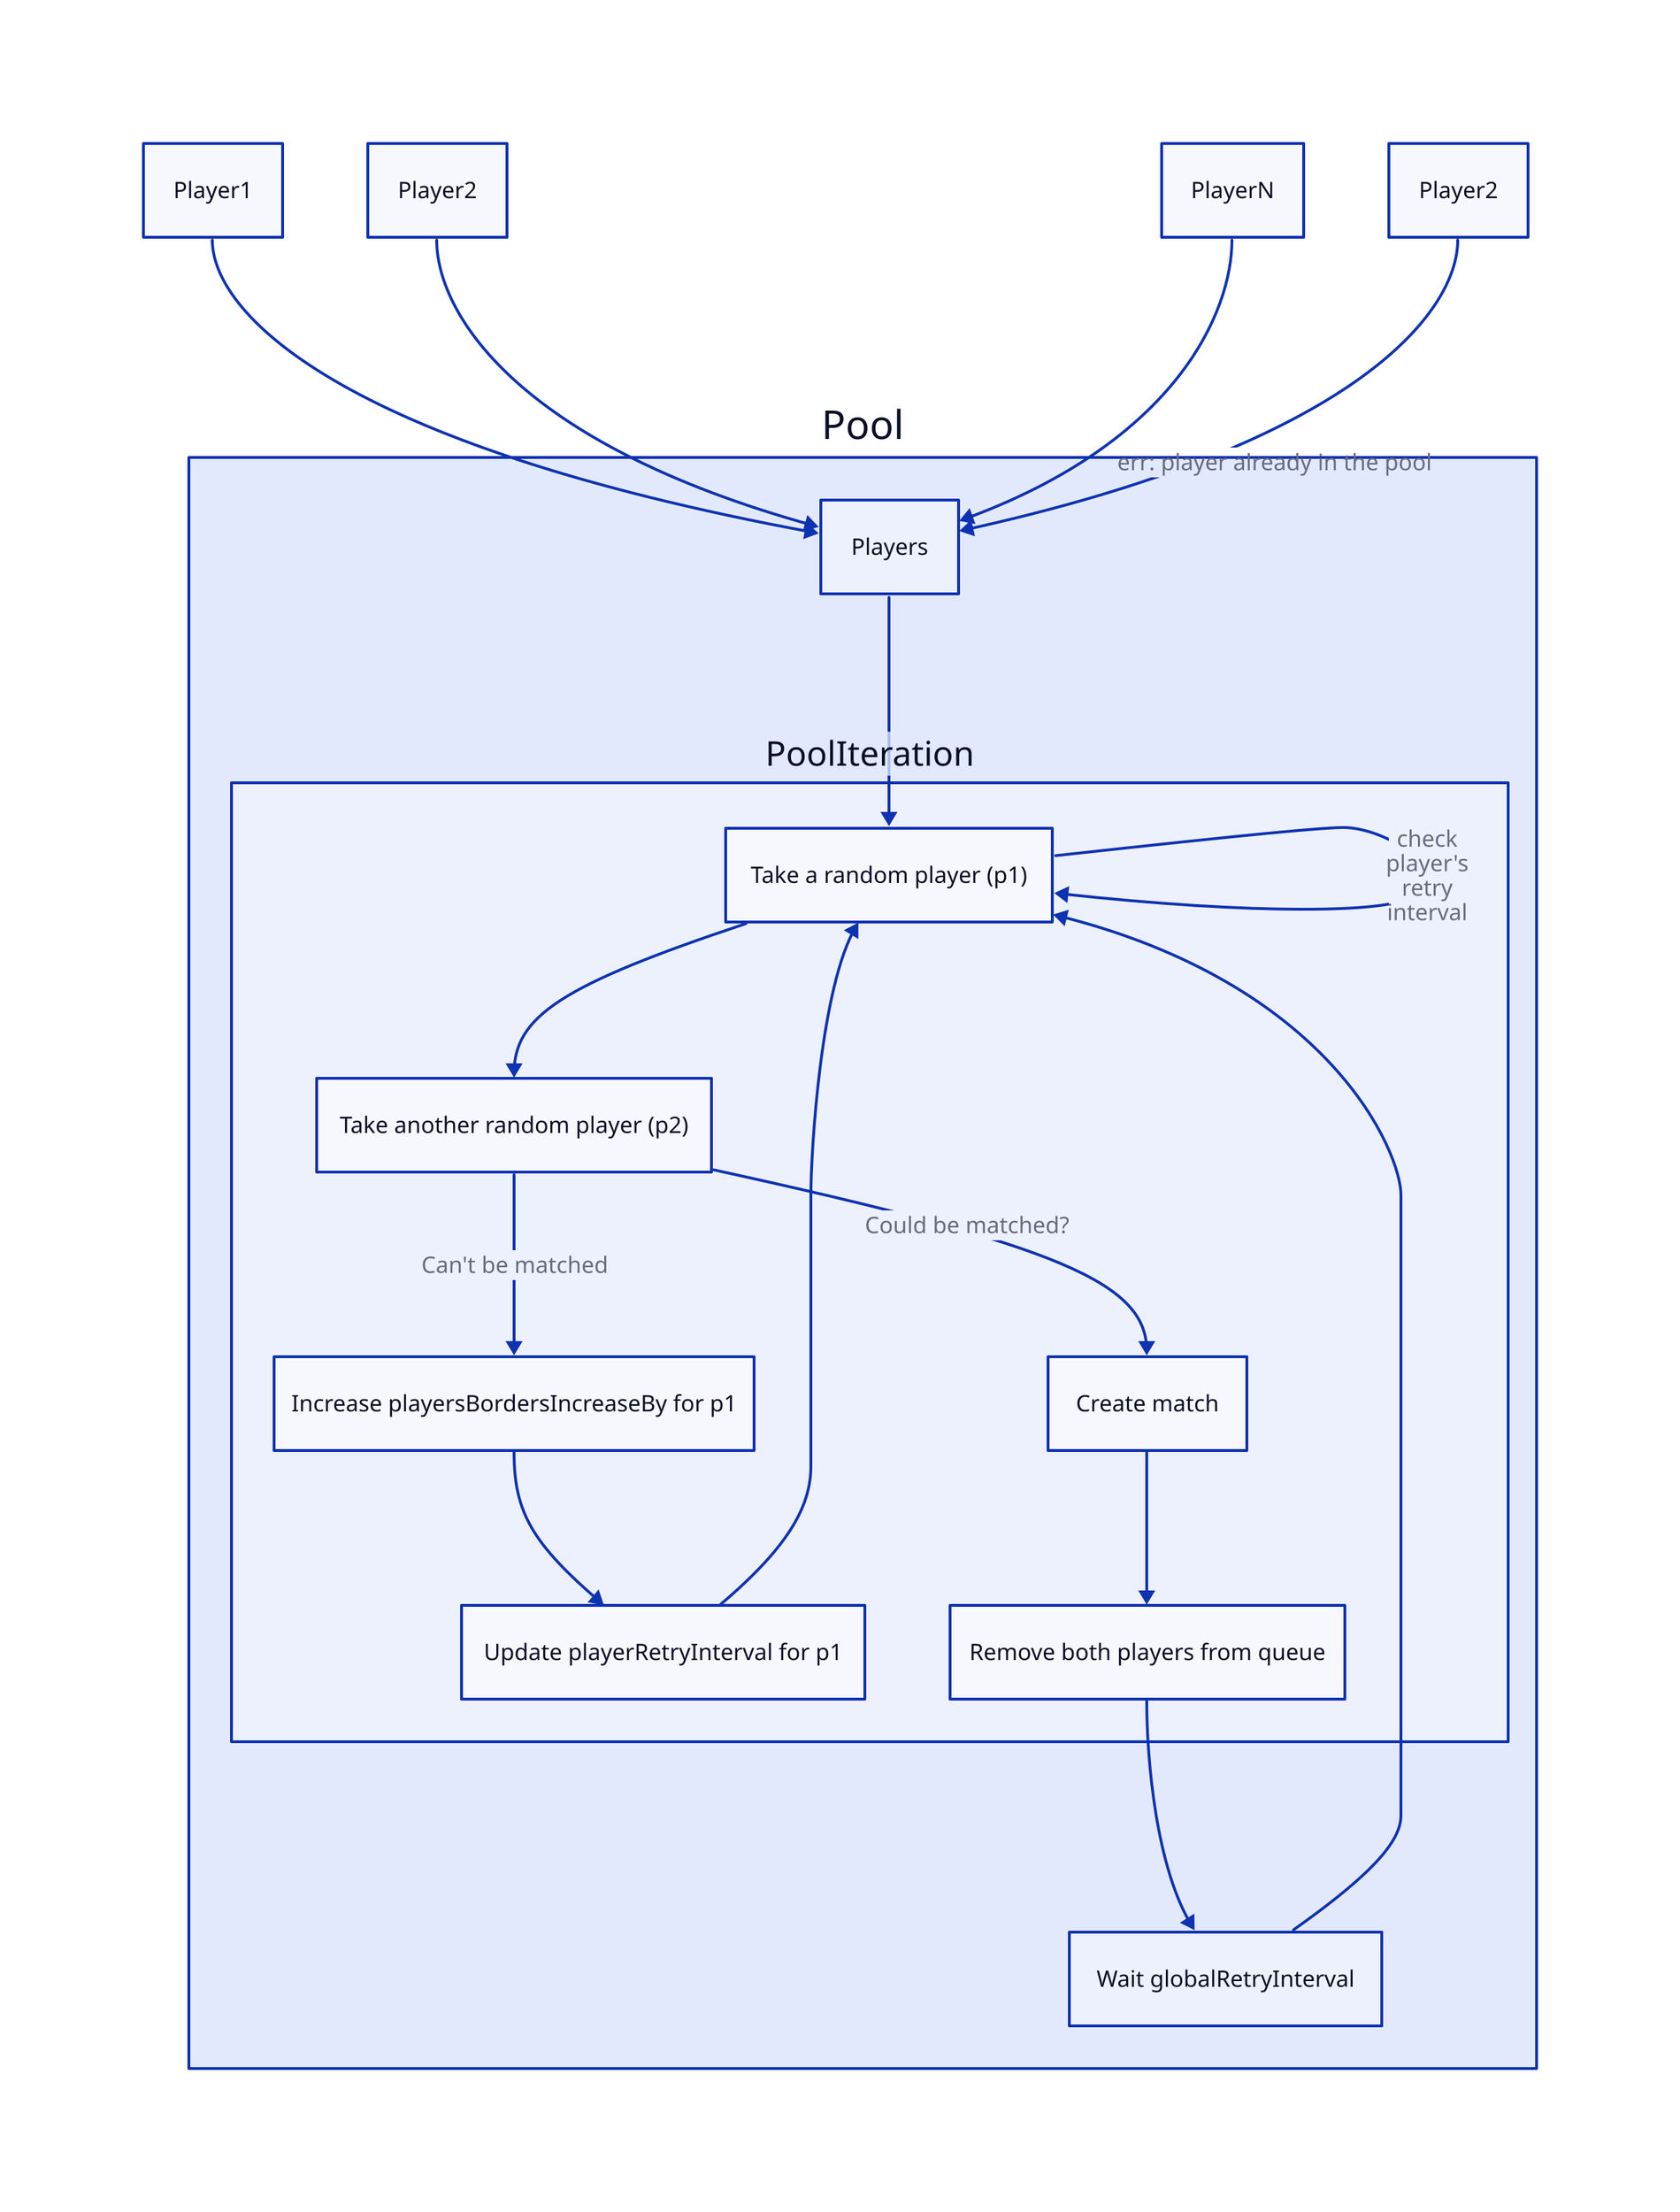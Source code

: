Player1 -> Pool.Players
Player2 -> Pool.Players
PlayerN -> Pool.Players
Player2Err: Player2
Player2Err -> Pool.Players: "err: player already in the pool"

Pool: {
  Players -> PoolIteration.Take a random player (p1)
  PoolIteration: {
    Take a random player (p1) -> Take a random player (p1): check\nplayer's\nretry\ninterval
    Take a random player (p1) -> Take another random player (p2)
    Take another random player (p2) -> Create match: Could be matched?
    Take another random player (p2) -> Increase playersBordersIncreaseBy for p1: Can't be matched
    Increase playersBordersIncreaseBy for p1 -> Update playerRetryInterval for p1 -> Take a random player (p1)
    Create Match -> Remove both players from queue
  }
  PoolIteration.Remove both players from queue -> Wait globalRetryInterval -> PoolIteration.Take a random player (p1)
}
